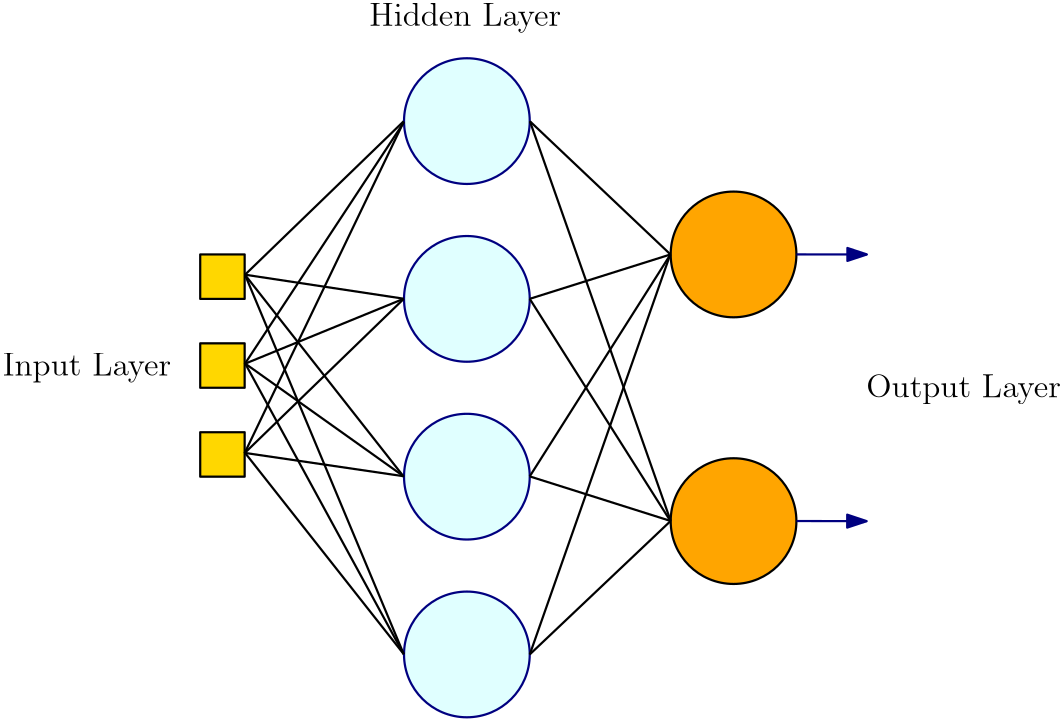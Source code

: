 <?xml version="1.0"?>
<!DOCTYPE ipe SYSTEM "ipe.dtd">
<ipe version="70218" creator="Ipe 7.2.26">
<info created="D:20230321201043" modified="D:20230327223059"/>
<ipestyle name="basic">
<symbol name="arrow/arc(spx)">
<path stroke="sym-stroke" fill="sym-stroke" pen="sym-pen">
0 0 m
-1 0.333 l
-1 -0.333 l
h
</path>
</symbol>
<symbol name="arrow/farc(spx)">
<path stroke="sym-stroke" fill="white" pen="sym-pen">
0 0 m
-1 0.333 l
-1 -0.333 l
h
</path>
</symbol>
<symbol name="arrow/ptarc(spx)">
<path stroke="sym-stroke" fill="sym-stroke" pen="sym-pen">
0 0 m
-1 0.333 l
-0.8 0 l
-1 -0.333 l
h
</path>
</symbol>
<symbol name="arrow/fptarc(spx)">
<path stroke="sym-stroke" fill="white" pen="sym-pen">
0 0 m
-1 0.333 l
-0.8 0 l
-1 -0.333 l
h
</path>
</symbol>
<symbol name="mark/circle(sx)" transformations="translations">
<path fill="sym-stroke">
0.6 0 0 0.6 0 0 e
0.4 0 0 0.4 0 0 e
</path>
</symbol>
<symbol name="mark/disk(sx)" transformations="translations">
<path fill="sym-stroke">
0.6 0 0 0.6 0 0 e
</path>
</symbol>
<symbol name="mark/fdisk(sfx)" transformations="translations">
<group>
<path fill="sym-fill">
0.5 0 0 0.5 0 0 e
</path>
<path fill="sym-stroke" fillrule="eofill">
0.6 0 0 0.6 0 0 e
0.4 0 0 0.4 0 0 e
</path>
</group>
</symbol>
<symbol name="mark/box(sx)" transformations="translations">
<path fill="sym-stroke" fillrule="eofill">
-0.6 -0.6 m
0.6 -0.6 l
0.6 0.6 l
-0.6 0.6 l
h
-0.4 -0.4 m
0.4 -0.4 l
0.4 0.4 l
-0.4 0.4 l
h
</path>
</symbol>
<symbol name="mark/square(sx)" transformations="translations">
<path fill="sym-stroke">
-0.6 -0.6 m
0.6 -0.6 l
0.6 0.6 l
-0.6 0.6 l
h
</path>
</symbol>
<symbol name="mark/fsquare(sfx)" transformations="translations">
<group>
<path fill="sym-fill">
-0.5 -0.5 m
0.5 -0.5 l
0.5 0.5 l
-0.5 0.5 l
h
</path>
<path fill="sym-stroke" fillrule="eofill">
-0.6 -0.6 m
0.6 -0.6 l
0.6 0.6 l
-0.6 0.6 l
h
-0.4 -0.4 m
0.4 -0.4 l
0.4 0.4 l
-0.4 0.4 l
h
</path>
</group>
</symbol>
<symbol name="mark/cross(sx)" transformations="translations">
<group>
<path fill="sym-stroke">
-0.43 -0.57 m
0.57 0.43 l
0.43 0.57 l
-0.57 -0.43 l
h
</path>
<path fill="sym-stroke">
-0.43 0.57 m
0.57 -0.43 l
0.43 -0.57 l
-0.57 0.43 l
h
</path>
</group>
</symbol>
<symbol name="arrow/fnormal(spx)">
<path stroke="sym-stroke" fill="white" pen="sym-pen">
0 0 m
-1 0.333 l
-1 -0.333 l
h
</path>
</symbol>
<symbol name="arrow/pointed(spx)">
<path stroke="sym-stroke" fill="sym-stroke" pen="sym-pen">
0 0 m
-1 0.333 l
-0.8 0 l
-1 -0.333 l
h
</path>
</symbol>
<symbol name="arrow/fpointed(spx)">
<path stroke="sym-stroke" fill="white" pen="sym-pen">
0 0 m
-1 0.333 l
-0.8 0 l
-1 -0.333 l
h
</path>
</symbol>
<symbol name="arrow/linear(spx)">
<path stroke="sym-stroke" pen="sym-pen">
-1 0.333 m
0 0 l
-1 -0.333 l
</path>
</symbol>
<symbol name="arrow/fdouble(spx)">
<path stroke="sym-stroke" fill="white" pen="sym-pen">
0 0 m
-1 0.333 l
-1 -0.333 l
h
-1 0 m
-2 0.333 l
-2 -0.333 l
h
</path>
</symbol>
<symbol name="arrow/double(spx)">
<path stroke="sym-stroke" fill="sym-stroke" pen="sym-pen">
0 0 m
-1 0.333 l
-1 -0.333 l
h
-1 0 m
-2 0.333 l
-2 -0.333 l
h
</path>
</symbol>
<symbol name="arrow/mid-normal(spx)">
<path stroke="sym-stroke" fill="sym-stroke" pen="sym-pen">
0.5 0 m
-0.5 0.333 l
-0.5 -0.333 l
h
</path>
</symbol>
<symbol name="arrow/mid-fnormal(spx)">
<path stroke="sym-stroke" fill="white" pen="sym-pen">
0.5 0 m
-0.5 0.333 l
-0.5 -0.333 l
h
</path>
</symbol>
<symbol name="arrow/mid-pointed(spx)">
<path stroke="sym-stroke" fill="sym-stroke" pen="sym-pen">
0.5 0 m
-0.5 0.333 l
-0.3 0 l
-0.5 -0.333 l
h
</path>
</symbol>
<symbol name="arrow/mid-fpointed(spx)">
<path stroke="sym-stroke" fill="white" pen="sym-pen">
0.5 0 m
-0.5 0.333 l
-0.3 0 l
-0.5 -0.333 l
h
</path>
</symbol>
<symbol name="arrow/mid-double(spx)">
<path stroke="sym-stroke" fill="sym-stroke" pen="sym-pen">
1 0 m
0 0.333 l
0 -0.333 l
h
0 0 m
-1 0.333 l
-1 -0.333 l
h
</path>
</symbol>
<symbol name="arrow/mid-fdouble(spx)">
<path stroke="sym-stroke" fill="white" pen="sym-pen">
1 0 m
0 0.333 l
0 -0.333 l
h
0 0 m
-1 0.333 l
-1 -0.333 l
h
</path>
</symbol>
<anglesize name="22.5 deg" value="22.5"/>
<anglesize name="30 deg" value="30"/>
<anglesize name="45 deg" value="45"/>
<anglesize name="60 deg" value="60"/>
<anglesize name="90 deg" value="90"/>
<arrowsize name="large" value="10"/>
<arrowsize name="small" value="5"/>
<arrowsize name="tiny" value="3"/>
<color name="blue" value="0 0 1"/>
<color name="brown" value="0.647 0.165 0.165"/>
<color name="darkblue" value="0 0 0.545"/>
<color name="darkcyan" value="0 0.545 0.545"/>
<color name="darkgray" value="0.663"/>
<color name="darkgreen" value="0 0.392 0"/>
<color name="darkmagenta" value="0.545 0 0.545"/>
<color name="darkorange" value="1 0.549 0"/>
<color name="darkred" value="0.545 0 0"/>
<color name="gold" value="1 0.843 0"/>
<color name="gray" value="0.745"/>
<color name="green" value="0 1 0"/>
<color name="lightblue" value="0.678 0.847 0.902"/>
<color name="lightcyan" value="0.878 1 1"/>
<color name="lightgray" value="0.827"/>
<color name="lightgreen" value="0.565 0.933 0.565"/>
<color name="lightyellow" value="1 1 0.878"/>
<color name="navy" value="0 0 0.502"/>
<color name="orange" value="1 0.647 0"/>
<color name="pink" value="1 0.753 0.796"/>
<color name="purple" value="0.627 0.125 0.941"/>
<color name="red" value="1 0 0"/>
<color name="seagreen" value="0.18 0.545 0.341"/>
<color name="turquoise" value="0.251 0.878 0.816"/>
<color name="violet" value="0.933 0.51 0.933"/>
<color name="yellow" value="1 1 0"/>
<dashstyle name="dash dot dotted" value="[4 2 1 2 1 2] 0"/>
<dashstyle name="dash dotted" value="[4 2 1 2] 0"/>
<dashstyle name="dashed" value="[4] 0"/>
<dashstyle name="dotted" value="[1 3] 0"/>
<gridsize name="10 pts (~3.5 mm)" value="10"/>
<gridsize name="14 pts (~5 mm)" value="14"/>
<gridsize name="16 pts (~6 mm)" value="16"/>
<gridsize name="20 pts (~7 mm)" value="20"/>
<gridsize name="28 pts (~10 mm)" value="28"/>
<gridsize name="32 pts (~12 mm)" value="32"/>
<gridsize name="4 pts" value="4"/>
<gridsize name="56 pts (~20 mm)" value="56"/>
<gridsize name="8 pts (~3 mm)" value="8"/>
<opacity name="10%" value="0.1"/>
<opacity name="30%" value="0.3"/>
<opacity name="50%" value="0.5"/>
<opacity name="75%" value="0.75"/>
<pen name="fat" value="1.2"/>
<pen name="heavier" value="0.8"/>
<pen name="ultrafat" value="2"/>
<symbolsize name="large" value="5"/>
<symbolsize name="small" value="2"/>
<symbolsize name="tiny" value="1.1"/>
<textsize name="Huge" value="\Huge"/>
<textsize name="LARGE" value="\LARGE"/>
<textsize name="Large" value="\Large"/>
<textsize name="footnote" value="\footnotesize"/>
<textsize name="huge" value="\huge"/>
<textsize name="large" value="\large"/>
<textsize name="script" value="\scriptsize"/>
<textsize name="small" value="\small"/>
<textsize name="tiny" value="\tiny"/>
<textstyle name="center" begin="\begin{center}" end="\end{center}"/>
<textstyle name="item" begin="\begin{itemize}\item{}" end="\end{itemize}"/>
<textstyle name="itemize" begin="\begin{itemize}" end="\end{itemize}"/>
<tiling name="falling" angle="-60" step="4" width="1"/>
<tiling name="rising" angle="30" step="4" width="1"/>
</ipestyle>
<page>
<layer name="alpha"/>
<view layers="alpha" active="alpha"/>
<path layer="alpha" matrix="1 0 0 1 -32 0" stroke="black" fill="gold" pen="heavier">
128 640 m
128 624 l
144 624 l
144 640 l
h
</path>
<path matrix="1 0 0 1 -32 0" stroke="black" fill="gold" pen="heavier">
128 608 m
128 592 l
144 592 l
144 608 l
h
</path>
<path matrix="1 0 0 1 -32 0" stroke="black" fill="gold" pen="heavier">
128 576 m
128 560 l
144 560 l
144 576 l
h
</path>
<path matrix="1 0 0 1 16 32" stroke="navy" fill="lightcyan" pen="heavier">
22.6274 0 0 22.6274 176 656 e
</path>
<path matrix="1 0 0 1 16 -32" stroke="navy" fill="lightcyan" pen="heavier">
22.6274 0 0 22.6274 176 656 e
</path>
<path matrix="1 0 0 1 16 -96" stroke="navy" fill="lightcyan" pen="heavier">
22.6274 0 0 22.6274 176 656 e
</path>
<path matrix="1 0 0 1 16 -160" stroke="navy" fill="lightcyan" pen="heavier">
22.6274 0 0 22.6274 176 656 e
</path>
<path matrix="1 0 0 1 112 -16" stroke="black" fill="orange" pen="heavier">
22.6274 0 0 22.6274 176 656 e
</path>
<path matrix="1 0 0 1 112 -112" stroke="black" fill="orange" pen="heavier">
22.6274 0 0 22.6274 176 656 e
</path>
<path stroke="black" fill="white" pen="heavier">
112.003 632.575 m
169.26 687.959 l
</path>
<path stroke="black" fill="green" pen="heavier">
112.078 632.709 m
169.3 624.055 l
</path>
<path stroke="black" fill="green" pen="heavier">
112.074 632.722 m
169.299 559.957 l
</path>
<path stroke="black" fill="green" pen="heavier">
112.106 632.727 m
169.316 495.999 l
</path>
<path stroke="black" fill="white" pen="heavier">
111.974 600.47 m
169.377 687.685 l
</path>
<path stroke="black" fill="white" pen="heavier">
111.982 600.603 m
169.196 624.028 l
</path>
<path stroke="black" fill="white" pen="heavier">
112.122 600.756 m
169.158 560.186 l
</path>
<path stroke="black" fill="white" pen="heavier">
112.136 600.832 m
169.224 496.157 l
</path>
<path stroke="black" fill="white" pen="heavier">
111.937 568.377 m
169.145 687.485 l
</path>
<path stroke="black" fill="white" pen="heavier">
111.99 568.484 m
169.246 623.977 l
</path>
<path stroke="black" fill="white" pen="heavier">
112.046 568.547 m
169.29 560.145 l
</path>
<path stroke="black" fill="white" pen="heavier">
112.107 568.596 m
169.235 496.154 l
</path>
<path stroke="black" fill="white" pen="heavier">
214.685 687.943 m
265.29 639.999 l
</path>
<path stroke="black" fill="white" pen="heavier">
214.692 687.943 m
265.378 544.023 l
</path>
<path stroke="black" fill="white" pen="heavier">
214.61 560.076 m
265.344 640.081 l
</path>
<path stroke="black" fill="white" pen="heavier">
214.615 560.096 m
265.324 544.049 l
</path>
<path stroke="black" fill="white" pen="heavier">
214.583 624.01 m
265.287 639.993 l
</path>
<path stroke="black" fill="white" pen="heavier">
214.614 624.039 m
265.237 544.083 l
</path>
<path stroke="black" fill="white" pen="heavier">
214.636 495.978 m
265.202 639.958 l
</path>
<path stroke="black" fill="green" pen="heavier">
214.629 496.002 m
265.362 544.067 l
</path>
<path stroke="navy" pen="heavier" arrow="normal/normal">
310.653 640.013 m
335.99 639.994 l
</path>
<path stroke="navy" pen="heavier" arrow="normal/normal">
310.689 544.027 m
335.918 543.981 l
</path>
<text matrix="1 0 0 1 -8.73901 -3.04058" transformations="translations" pos="344.536 591.606" stroke="black" type="label" width="70.071" height="8.174" depth="2.32" valign="baseline" size="large">Output Layer</text>
<text matrix="1 0 0 1 -28.6102 -16.5742" transformations="translations" pos="185.474 738.865" stroke="black" type="label" width="69.092" height="8.307" depth="2.32" valign="baseline" size="large">Hidden Layer</text>
<text matrix="1 0 0 1 -65.5631 -68.2824" transformations="translations" pos="90.4868 664.673" stroke="black" type="label" width="60.637" height="8.174" depth="2.32" valign="baseline" size="large">Input Layer</text>
</page>
</ipe>
